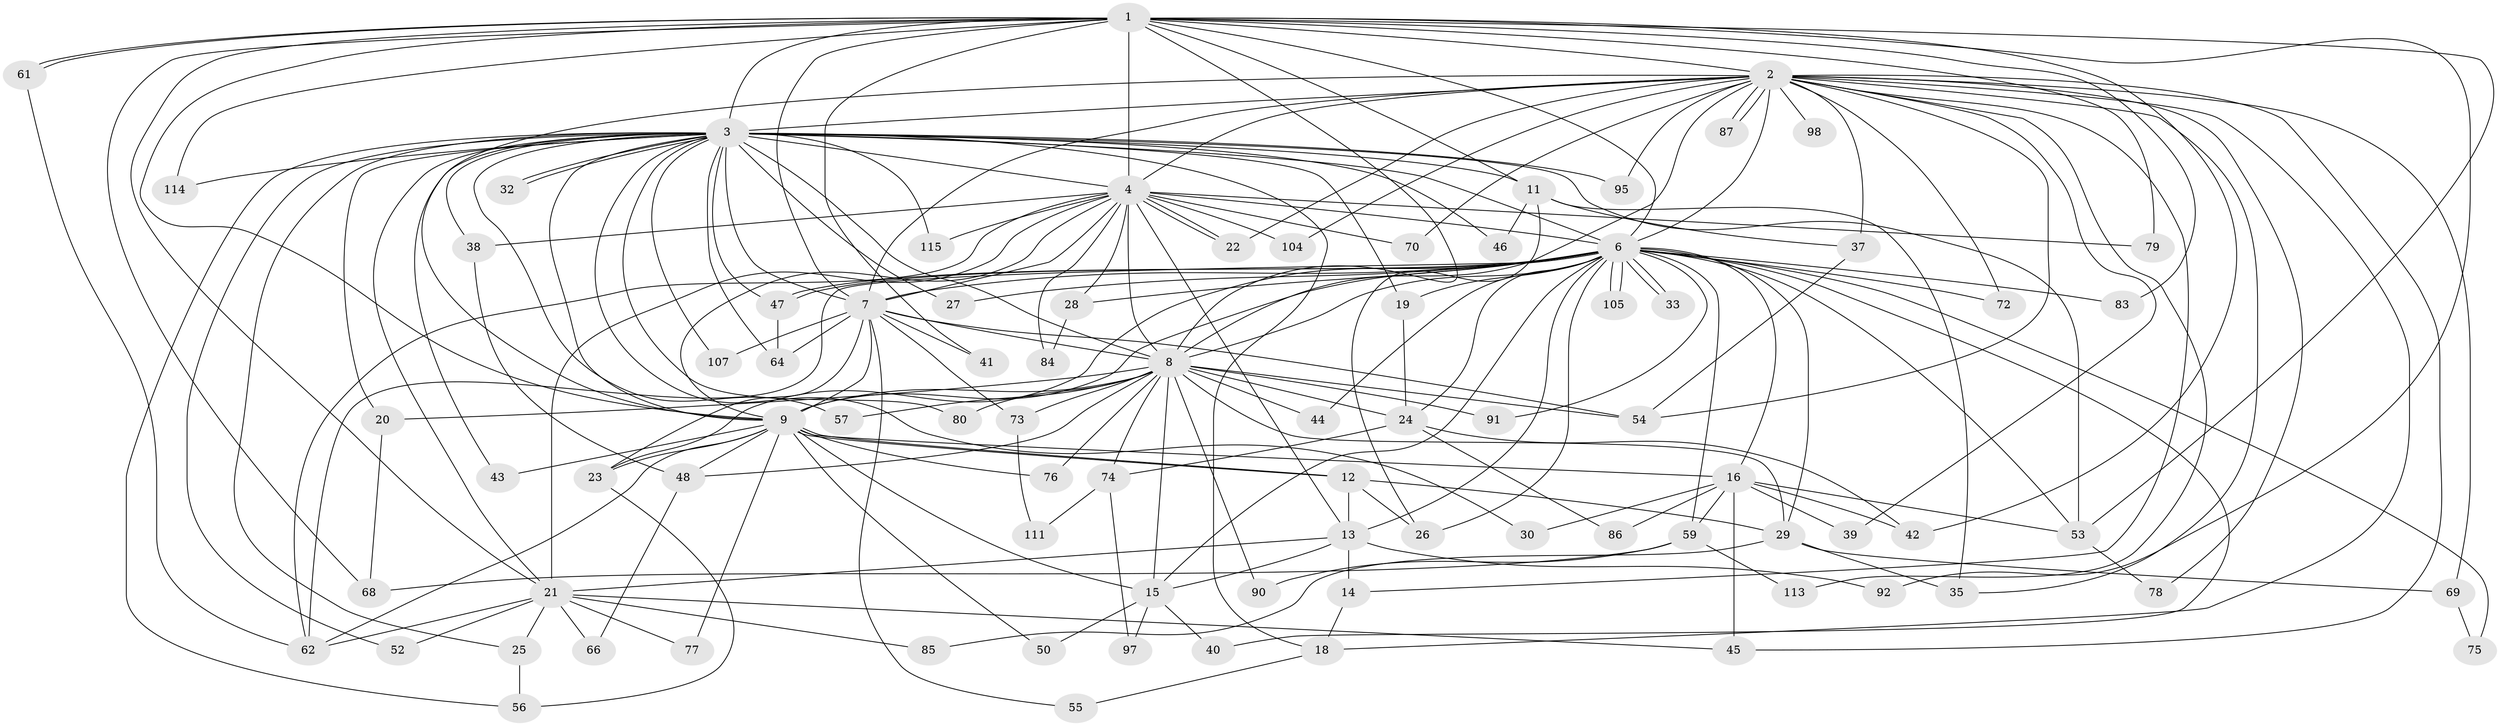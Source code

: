 // Generated by graph-tools (version 1.1) at 2025/51/02/27/25 19:51:41]
// undirected, 84 vertices, 205 edges
graph export_dot {
graph [start="1"]
  node [color=gray90,style=filled];
  1 [super="+51"];
  2 [super="+63"];
  3 [super="+5"];
  4 [super="+100"];
  6 [super="+10"];
  7 [super="+93"];
  8 [super="+89"];
  9 [super="+101"];
  11 [super="+67"];
  12;
  13 [super="+82"];
  14;
  15 [super="+17"];
  16 [super="+108"];
  18 [super="+34"];
  19 [super="+49"];
  20 [super="+103"];
  21 [super="+36"];
  22 [super="+31"];
  23 [super="+102"];
  24 [super="+81"];
  25 [super="+94"];
  26;
  27;
  28;
  29 [super="+65"];
  30;
  32;
  33;
  35 [super="+58"];
  37;
  38;
  39;
  40;
  41;
  42;
  43;
  44;
  45 [super="+112"];
  46;
  47 [super="+96"];
  48 [super="+106"];
  50;
  52;
  53 [super="+88"];
  54 [super="+71"];
  55;
  56;
  57 [super="+60"];
  59;
  61 [super="+110"];
  62 [super="+109"];
  64 [super="+99"];
  66;
  68;
  69;
  70;
  72;
  73;
  74;
  75;
  76;
  77;
  78;
  79;
  80;
  83;
  84;
  85;
  86;
  87;
  90;
  91;
  92;
  95;
  97;
  98;
  104;
  105;
  107;
  111;
  113;
  114;
  115;
  1 -- 2;
  1 -- 3 [weight=2];
  1 -- 4;
  1 -- 6 [weight=2];
  1 -- 7;
  1 -- 8;
  1 -- 9;
  1 -- 11;
  1 -- 41;
  1 -- 42;
  1 -- 53;
  1 -- 61;
  1 -- 61;
  1 -- 68;
  1 -- 79;
  1 -- 83;
  1 -- 92;
  1 -- 114;
  1 -- 21;
  2 -- 3 [weight=2];
  2 -- 4;
  2 -- 6 [weight=2];
  2 -- 7;
  2 -- 8;
  2 -- 9;
  2 -- 14;
  2 -- 18;
  2 -- 35;
  2 -- 37;
  2 -- 39;
  2 -- 45;
  2 -- 54;
  2 -- 69;
  2 -- 70;
  2 -- 78;
  2 -- 87;
  2 -- 87;
  2 -- 95;
  2 -- 98 [weight=2];
  2 -- 113;
  2 -- 22 [weight=2];
  2 -- 72;
  2 -- 104;
  3 -- 4 [weight=2];
  3 -- 6 [weight=4];
  3 -- 7 [weight=2];
  3 -- 8 [weight=2];
  3 -- 9 [weight=2];
  3 -- 18;
  3 -- 19;
  3 -- 25;
  3 -- 27;
  3 -- 32;
  3 -- 32;
  3 -- 38;
  3 -- 43;
  3 -- 56;
  3 -- 57 [weight=2];
  3 -- 80;
  3 -- 95;
  3 -- 107;
  3 -- 114;
  3 -- 115;
  3 -- 64;
  3 -- 11;
  3 -- 20;
  3 -- 21;
  3 -- 30;
  3 -- 46;
  3 -- 52;
  3 -- 47;
  3 -- 53;
  4 -- 6 [weight=2];
  4 -- 7 [weight=2];
  4 -- 8;
  4 -- 9;
  4 -- 13;
  4 -- 21;
  4 -- 22;
  4 -- 22;
  4 -- 28;
  4 -- 38;
  4 -- 62;
  4 -- 70;
  4 -- 79;
  4 -- 84;
  4 -- 104;
  4 -- 115;
  6 -- 7 [weight=2];
  6 -- 8 [weight=2];
  6 -- 9 [weight=2];
  6 -- 13;
  6 -- 23;
  6 -- 24;
  6 -- 26;
  6 -- 33;
  6 -- 33;
  6 -- 44;
  6 -- 47;
  6 -- 47;
  6 -- 53;
  6 -- 72;
  6 -- 75;
  6 -- 83;
  6 -- 105;
  6 -- 105;
  6 -- 40;
  6 -- 91;
  6 -- 27;
  6 -- 15;
  6 -- 16;
  6 -- 19;
  6 -- 59;
  6 -- 28;
  6 -- 62;
  6 -- 29;
  7 -- 8;
  7 -- 9;
  7 -- 23;
  7 -- 41;
  7 -- 55;
  7 -- 73;
  7 -- 107;
  7 -- 54;
  7 -- 64;
  8 -- 9;
  8 -- 20;
  8 -- 24;
  8 -- 29;
  8 -- 44;
  8 -- 54;
  8 -- 57;
  8 -- 73;
  8 -- 74;
  8 -- 76;
  8 -- 80;
  8 -- 90;
  8 -- 91;
  8 -- 15;
  8 -- 48;
  9 -- 12;
  9 -- 12;
  9 -- 16;
  9 -- 43;
  9 -- 48;
  9 -- 50;
  9 -- 76;
  9 -- 77;
  9 -- 23;
  9 -- 62;
  9 -- 15;
  11 -- 35;
  11 -- 37;
  11 -- 46;
  11 -- 26;
  12 -- 26;
  12 -- 29;
  12 -- 13;
  13 -- 14;
  13 -- 15;
  13 -- 92;
  13 -- 21;
  14 -- 18;
  15 -- 40;
  15 -- 50;
  15 -- 97;
  16 -- 30;
  16 -- 39;
  16 -- 42;
  16 -- 59;
  16 -- 86;
  16 -- 45;
  16 -- 53;
  18 -- 55;
  19 -- 24;
  20 -- 68;
  21 -- 25;
  21 -- 45;
  21 -- 52;
  21 -- 62;
  21 -- 66;
  21 -- 77;
  21 -- 85;
  23 -- 56;
  24 -- 74;
  24 -- 86;
  24 -- 42;
  25 -- 56;
  28 -- 84;
  29 -- 69;
  29 -- 85;
  29 -- 35;
  37 -- 54;
  38 -- 48;
  47 -- 64;
  48 -- 66;
  53 -- 78;
  59 -- 68;
  59 -- 90;
  59 -- 113;
  61 -- 62;
  69 -- 75;
  73 -- 111;
  74 -- 97;
  74 -- 111;
}
